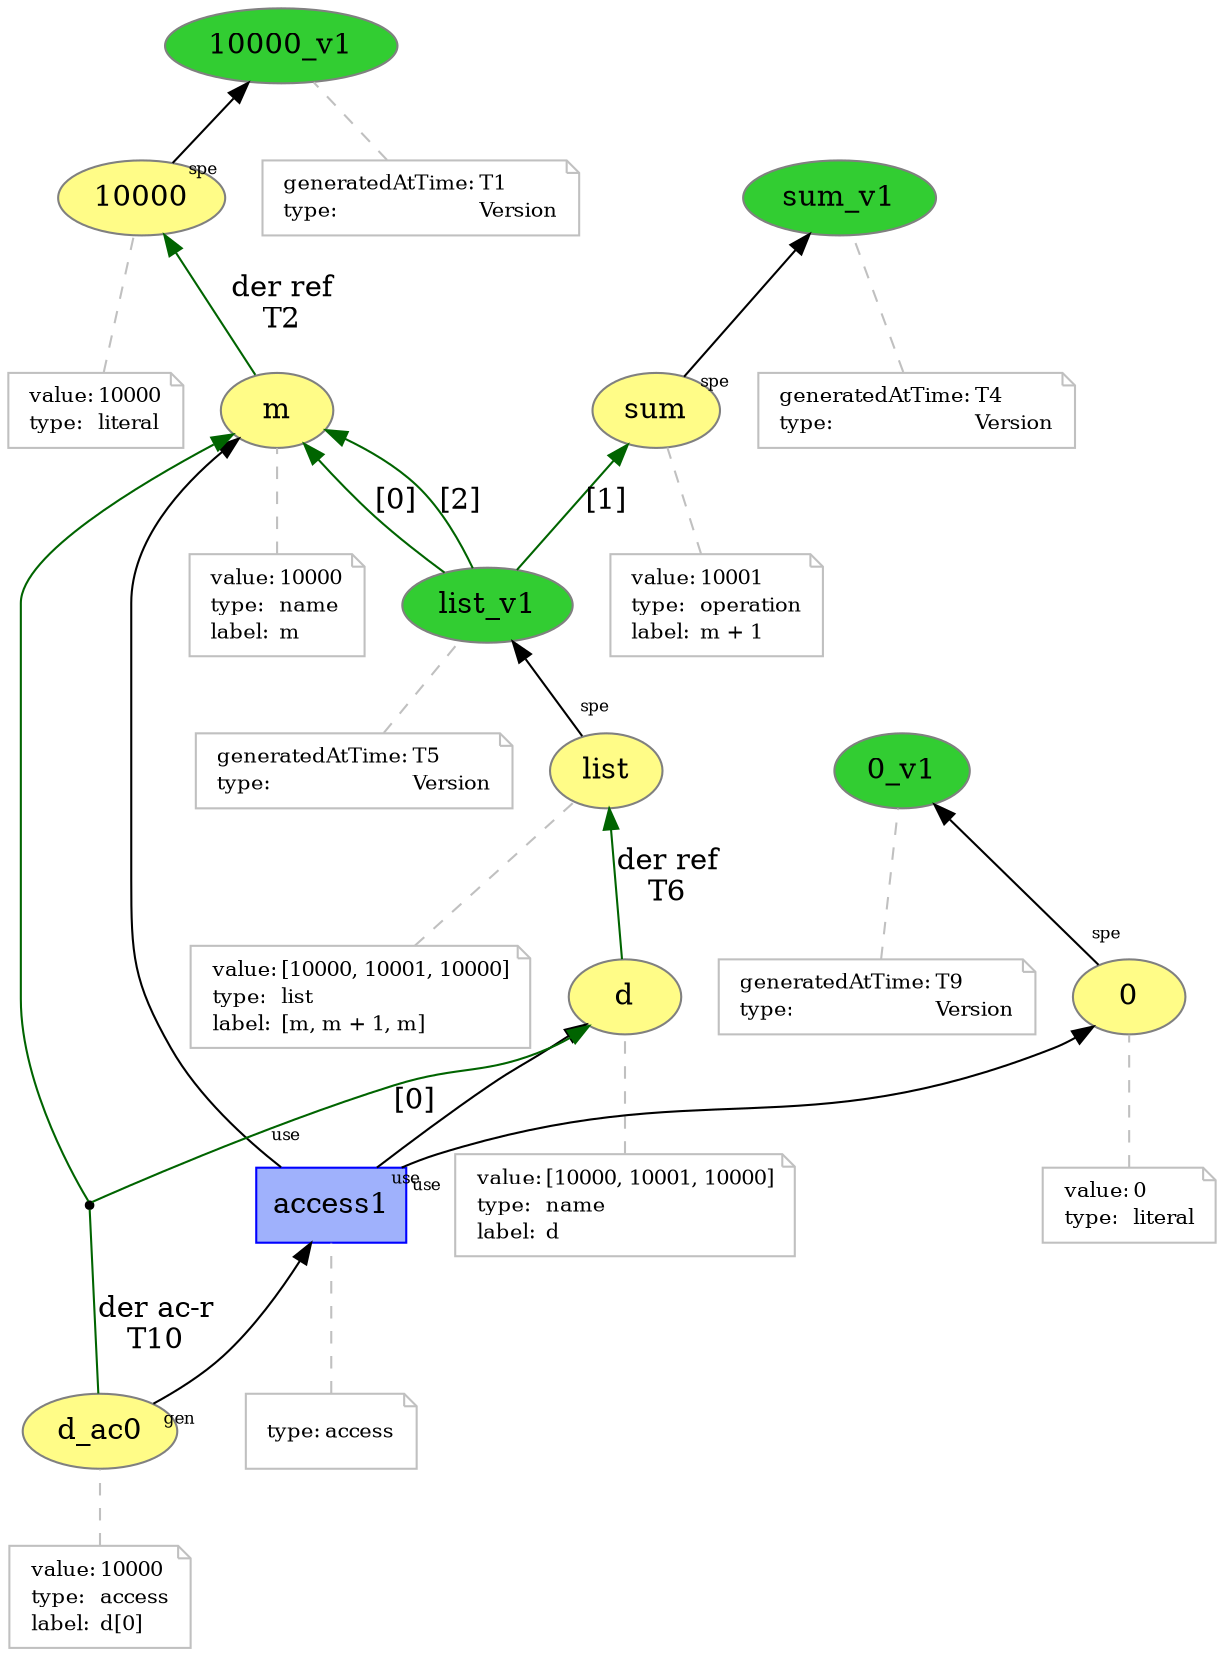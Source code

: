 digraph "PROV" { size="16,12"; rankdir="BT";
"http://example.org/10000" [fillcolor="#FFFC87",color="#808080",style="filled",label="10000",URL="http://example.org/10000"]
"-attrs0" [color="gray",shape="note",fontsize="10",fontcolor="black",label=<<TABLE cellpadding="0" border="0">
	<TR>
	    <TD align="left">value:</TD>
	    <TD align="left">10000</TD>
	</TR>
	<TR>
	    <TD align="left">type:</TD>
	    <TD align="left">literal</TD>
	</TR>
</TABLE>>]
"-attrs0" -> "http://example.org/10000" [color="gray",style="dashed",arrowhead="none"]
"http://example.org/10000_v1" [fillcolor="#32CD32",color="#808080",style="filled",label="10000_v1",URL="http://example.org/10000_v1"]
"-attrs1" [color="gray",shape="note",fontsize="10",fontcolor="black",label=<<TABLE cellpadding="0" border="0">
	<TR>
	    <TD align="left">generatedAtTime:</TD>
	    <TD align="left">T1</TD>
	</TR>
	<TR>
	    <TD align="left">type:</TD>
	    <TD align="left">Version</TD>
	</TR>
</TABLE>>]
"-attrs1" -> "http://example.org/10000_v1" [color="gray",style="dashed",arrowhead="none"]
"http://example.org/10000" -> "http://example.org/10000_v1" [labelfontsize="8",labeldistance="1.5",labelangle="60.0",rotation="20",taillabel="spe"]
"http://example.org/m" [fillcolor="#FFFC87",color="#808080",style="filled",label="m",URL="http://example.org/m"]
"-attrs2" [color="gray",shape="note",fontsize="10",fontcolor="black",label=<<TABLE cellpadding="0" border="0">
	<TR>
	    <TD align="left">value:</TD>
	    <TD align="left">10000</TD>
	</TR>
	<TR>
	    <TD align="left">type:</TD>
	    <TD align="left">name</TD>
	</TR>
	<TR>
	    <TD align="left">label:</TD>
	    <TD align="left">m</TD>
	</TR>
</TABLE>>]
"-attrs2" -> "http://example.org/m" [color="gray",style="dashed",arrowhead="none"]
"http://example.org/m" -> "http://example.org/10000" [labelfontsize="8",labeldistance="1.5",color="darkgreen",labelangle="60.0",rotation="20",label="der ref
T2"]
"http://example.org/sum" [fillcolor="#FFFC87",color="#808080",style="filled",label="sum",URL="http://example.org/sum"]
"-attrs3" [color="gray",shape="note",fontsize="10",fontcolor="black",label=<<TABLE cellpadding="0" border="0">
	<TR>
	    <TD align="left">value:</TD>
	    <TD align="left">10001</TD>
	</TR>
	<TR>
	    <TD align="left">type:</TD>
	    <TD align="left">operation</TD>
	</TR>
	<TR>
	    <TD align="left">label:</TD>
	    <TD align="left">m + 1</TD>
	</TR>
</TABLE>>]
"-attrs3" -> "http://example.org/sum" [color="gray",style="dashed",arrowhead="none"]
"http://example.org/sum_v1" [fillcolor="#32CD32",color="#808080",style="filled",label="sum_v1",URL="http://example.org/sum_v1"]
"-attrs4" [color="gray",shape="note",fontsize="10",fontcolor="black",label=<<TABLE cellpadding="0" border="0">
	<TR>
	    <TD align="left">generatedAtTime:</TD>
	    <TD align="left">T4</TD>
	</TR>
	<TR>
	    <TD align="left">type:</TD>
	    <TD align="left">Version</TD>
	</TR>
</TABLE>>]
"-attrs4" -> "http://example.org/sum_v1" [color="gray",style="dashed",arrowhead="none"]
"http://example.org/sum" -> "http://example.org/sum_v1" [labelfontsize="8",labeldistance="1.5",labelangle="60.0",rotation="20",taillabel="spe"]
"http://example.org/list" [fillcolor="#FFFC87",color="#808080",style="filled",label="list",URL="http://example.org/list"]
"-attrs5" [color="gray",shape="note",fontsize="10",fontcolor="black",label=<<TABLE cellpadding="0" border="0">
	<TR>
	    <TD align="left">value:</TD>
	    <TD align="left">[10000, 10001, 10000]</TD>
	</TR>
	<TR>
	    <TD align="left">type:</TD>
	    <TD align="left">list</TD>
	</TR>
	<TR>
	    <TD align="left">label:</TD>
	    <TD align="left">[m, m + 1, m]</TD>
	</TR>
</TABLE>>]
"-attrs5" -> "http://example.org/list" [color="gray",style="dashed",arrowhead="none"]
"http://example.org/list_v1" [fillcolor="#32CD32",color="#808080",style="filled",label="list_v1",URL="http://example.org/list_v1"]
"-attrs6" [color="gray",shape="note",fontsize="10",fontcolor="black",label=<<TABLE cellpadding="0" border="0">
	<TR>
	    <TD align="left">generatedAtTime:</TD>
	    <TD align="left">T5</TD>
	</TR>
	<TR>
	    <TD align="left">type:</TD>
	    <TD align="left">Version</TD>
	</TR>
</TABLE>>]
"-attrs6" -> "http://example.org/list_v1" [color="gray",style="dashed",arrowhead="none"]
"http://example.org/list" -> "http://example.org/list_v1" [labelfontsize="8",labeldistance="1.5",labelangle="60.0",rotation="20",taillabel="spe"]
"http://example.org/list_v1" -> "http://example.org/m" [labelfontsize="8",labeldistance="1.5",color="darkgreen",labelangle="60.0",rotation="20",label="[0]"]
"http://example.org/list_v1" -> "http://example.org/sum" [labelfontsize="8",labeldistance="1.5",color="darkgreen",labelangle="60.0",rotation="20",label="[1]"]
"http://example.org/list_v1" -> "http://example.org/m" [labelfontsize="8",labeldistance="1.5",color="darkgreen",labelangle="60.0",rotation="20",label="[2]"]
"http://example.org/d" [fillcolor="#FFFC87",color="#808080",style="filled",label="d",URL="http://example.org/d"]
"-attrs7" [color="gray",shape="note",fontsize="10",fontcolor="black",label=<<TABLE cellpadding="0" border="0">
	<TR>
	    <TD align="left">value:</TD>
	    <TD align="left">[10000, 10001, 10000]</TD>
	</TR>
	<TR>
	    <TD align="left">type:</TD>
	    <TD align="left">name</TD>
	</TR>
	<TR>
	    <TD align="left">label:</TD>
	    <TD align="left">d</TD>
	</TR>
</TABLE>>]
"-attrs7" -> "http://example.org/d" [color="gray",style="dashed",arrowhead="none"]
"http://example.org/d" -> "http://example.org/list" [labelfontsize="8",labeldistance="1.5",color="darkgreen",labelangle="60.0",rotation="20",label="der ref
T6"]
"http://example.org/0" [fillcolor="#FFFC87",color="#808080",style="filled",label="0",URL="http://example.org/0"]
"-attrs8" [color="gray",shape="note",fontsize="10",fontcolor="black",label=<<TABLE cellpadding="0" border="0">
	<TR>
	    <TD align="left">value:</TD>
	    <TD align="left">0</TD>
	</TR>
	<TR>
	    <TD align="left">type:</TD>
	    <TD align="left">literal</TD>
	</TR>
</TABLE>>]
"-attrs8" -> "http://example.org/0" [color="gray",style="dashed",arrowhead="none"]
"http://example.org/0_v1" [fillcolor="#32CD32",color="#808080",style="filled",label="0_v1",URL="http://example.org/0_v1"]
"-attrs9" [color="gray",shape="note",fontsize="10",fontcolor="black",label=<<TABLE cellpadding="0" border="0">
	<TR>
	    <TD align="left">generatedAtTime:</TD>
	    <TD align="left">T9</TD>
	</TR>
	<TR>
	    <TD align="left">type:</TD>
	    <TD align="left">Version</TD>
	</TR>
</TABLE>>]
"-attrs9" -> "http://example.org/0_v1" [color="gray",style="dashed",arrowhead="none"]
"http://example.org/0" -> "http://example.org/0_v1" [labelfontsize="8",labeldistance="1.5",labelangle="60.0",rotation="20",taillabel="spe"]
"http://example.org/d_ac0" [fillcolor="#FFFC87",color="#808080",style="filled",label="d_ac0",URL="http://example.org/d_ac0"]
"-attrs10" [color="gray",shape="note",fontsize="10",fontcolor="black",label=<<TABLE cellpadding="0" border="0">
	<TR>
	    <TD align="left">value:</TD>
	    <TD align="left">10000</TD>
	</TR>
	<TR>
	    <TD align="left">type:</TD>
	    <TD align="left">access</TD>
	</TR>
	<TR>
	    <TD align="left">label:</TD>
	    <TD align="left">d[0]</TD>
	</TR>
</TABLE>>]
"-attrs10" -> "http://example.org/d_ac0" [color="gray",style="dashed",arrowhead="none"]
"http://example.org/access1" [fillcolor="#9FB1FC",color="#0000FF",shape="polygon",sides="4",style="filled",label="access1",URL="http://example.org/access1"]
"-attrs11" [color="gray",shape="note",fontsize="10",fontcolor="black",label=<<TABLE cellpadding="0" border="0">
	<TR>
	    <TD align="left">type:</TD>
	    <TD align="left">access</TD>
	</TR>
</TABLE>>]
"-attrs11" -> "http://example.org/access1" [color="gray",style="dashed",arrowhead="none"]
"http://example.org/access1" -> "http://example.org/d" [labelfontsize="8",labeldistance="1.5",labelangle="60.0",rotation="20",taillabel="use"]
"http://example.org/access1" -> "http://example.org/0" [labelfontsize="8",labeldistance="1.5",labelangle="60.0",rotation="20",taillabel="use"]
"http://example.org/access1" -> "http://example.org/m" [labelfontsize="8",labeldistance="1.5",labelangle="60.0",rotation="20",taillabel="use"]
"http://example.org/d_ac0" -> "http://example.org/access1" [labelfontsize="8",labeldistance="1.5",labelangle="60.0",rotation="20",taillabel="gen"]
"bn0" [shape="point",label=""]
"http://example.org/d_ac0" -> "bn0" [labelfontsize="8",labeldistance="1.5",color="darkgreen",labelangle="60.0",rotation="20",label="der ac-r
T10",arrowhead="none"]
"bn0" -> "http://example.org/d" [labelfontsize="8",labeldistance="1.5",color="darkgreen",labelangle="60.0",rotation="20",label="[0]"]
"bn0" -> "http://example.org/m" [color="darkgreen"]
}